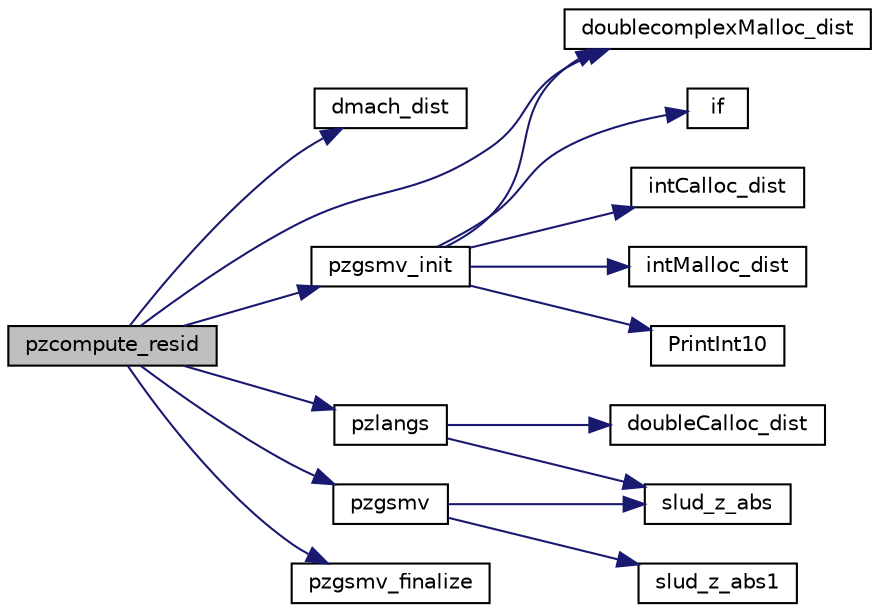 digraph "pzcompute_resid"
{
 // LATEX_PDF_SIZE
  edge [fontname="Helvetica",fontsize="10",labelfontname="Helvetica",labelfontsize="10"];
  node [fontname="Helvetica",fontsize="10",shape=record];
  rankdir="LR";
  Node1 [label="pzcompute_resid",height=0.2,width=0.4,color="black", fillcolor="grey75", style="filled", fontcolor="black",tooltip=" "];
  Node1 -> Node2 [color="midnightblue",fontsize="10",style="solid",fontname="Helvetica"];
  Node2 [label="dmach_dist",height=0.2,width=0.4,color="black", fillcolor="white", style="filled",URL="$dmach__dist_8c.html#a9f1d303ee9a82228d1979f3618c27e85",tooltip=" "];
  Node1 -> Node3 [color="midnightblue",fontsize="10",style="solid",fontname="Helvetica"];
  Node3 [label="doublecomplexMalloc_dist",height=0.2,width=0.4,color="black", fillcolor="white", style="filled",URL="$superlu__zdefs_8h.html#af9c619b6f1f8f20b5bc70551bd10c84a",tooltip=" "];
  Node1 -> Node4 [color="midnightblue",fontsize="10",style="solid",fontname="Helvetica"];
  Node4 [label="pzgsmv",height=0.2,width=0.4,color="black", fillcolor="white", style="filled",URL="$SRC_2pzgsmv_8c.html#a777dd49db5d7af67d17ffc153d53cf1e",tooltip=" "];
  Node4 -> Node5 [color="midnightblue",fontsize="10",style="solid",fontname="Helvetica"];
  Node5 [label="slud_z_abs",height=0.2,width=0.4,color="black", fillcolor="white", style="filled",URL="$dcomplex_8h.html#a46ea40bba28b5407ef32348873587354",tooltip=" "];
  Node4 -> Node6 [color="midnightblue",fontsize="10",style="solid",fontname="Helvetica"];
  Node6 [label="slud_z_abs1",height=0.2,width=0.4,color="black", fillcolor="white", style="filled",URL="$dcomplex_8h.html#a4984d4ed64c9f03d82a7ac0421146576",tooltip=" "];
  Node1 -> Node7 [color="midnightblue",fontsize="10",style="solid",fontname="Helvetica"];
  Node7 [label="pzgsmv_finalize",height=0.2,width=0.4,color="black", fillcolor="white", style="filled",URL="$SRC_2pzgsmv_8c.html#ad8572eace2d18cb27ef53ab1193c1371",tooltip=" "];
  Node1 -> Node8 [color="midnightblue",fontsize="10",style="solid",fontname="Helvetica"];
  Node8 [label="pzgsmv_init",height=0.2,width=0.4,color="black", fillcolor="white", style="filled",URL="$SRC_2pzgsmv_8c.html#ac154f1bee69807fc725bb238152180b4",tooltip=" "];
  Node8 -> Node3 [color="midnightblue",fontsize="10",style="solid",fontname="Helvetica"];
  Node8 -> Node9 [color="midnightblue",fontsize="10",style="solid",fontname="Helvetica"];
  Node9 [label="if",height=0.2,width=0.4,color="black", fillcolor="white", style="filled",URL="$dutil__dist_8c.html#a4a651a924783b51112ae041ee77bb902",tooltip=" "];
  Node8 -> Node10 [color="midnightblue",fontsize="10",style="solid",fontname="Helvetica"];
  Node10 [label="intCalloc_dist",height=0.2,width=0.4,color="black", fillcolor="white", style="filled",URL="$memory_8c.html#a6fd91c6883ea8ea94e0ece298e0e46b6",tooltip=" "];
  Node8 -> Node11 [color="midnightblue",fontsize="10",style="solid",fontname="Helvetica"];
  Node11 [label="intMalloc_dist",height=0.2,width=0.4,color="black", fillcolor="white", style="filled",URL="$memory_8c.html#a2c2df35072e313373438cccdb98b885c",tooltip=" "];
  Node8 -> Node12 [color="midnightblue",fontsize="10",style="solid",fontname="Helvetica"];
  Node12 [label="PrintInt10",height=0.2,width=0.4,color="black", fillcolor="white", style="filled",URL="$superlu__defs_8h.html#ab03f0fccabf0c7a84b0e2c99c2988809",tooltip=" "];
  Node1 -> Node13 [color="midnightblue",fontsize="10",style="solid",fontname="Helvetica"];
  Node13 [label="pzlangs",height=0.2,width=0.4,color="black", fillcolor="white", style="filled",URL="$pzlangs_8c.html#aa4e137172f27b1e340995e417fd2e7ae",tooltip=" "];
  Node13 -> Node14 [color="midnightblue",fontsize="10",style="solid",fontname="Helvetica"];
  Node14 [label="doubleCalloc_dist",height=0.2,width=0.4,color="black", fillcolor="white", style="filled",URL="$dmemory__dist_8c.html#ad0990926eb133871817599be1522bb45",tooltip=" "];
  Node13 -> Node5 [color="midnightblue",fontsize="10",style="solid",fontname="Helvetica"];
}
